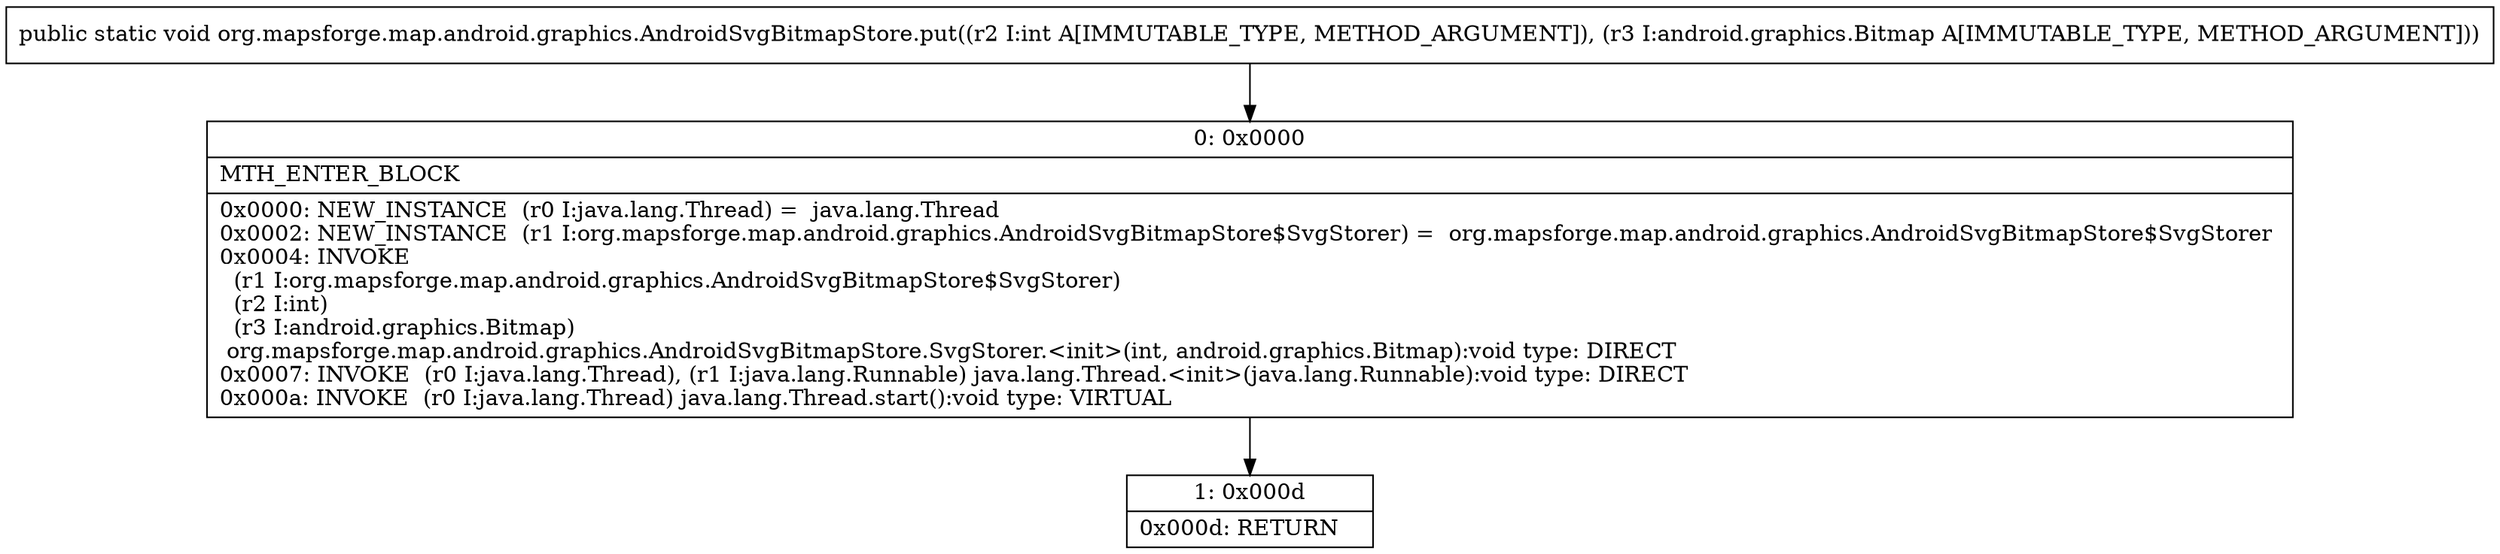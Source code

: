 digraph "CFG fororg.mapsforge.map.android.graphics.AndroidSvgBitmapStore.put(ILandroid\/graphics\/Bitmap;)V" {
Node_0 [shape=record,label="{0\:\ 0x0000|MTH_ENTER_BLOCK\l|0x0000: NEW_INSTANCE  (r0 I:java.lang.Thread) =  java.lang.Thread \l0x0002: NEW_INSTANCE  (r1 I:org.mapsforge.map.android.graphics.AndroidSvgBitmapStore$SvgStorer) =  org.mapsforge.map.android.graphics.AndroidSvgBitmapStore$SvgStorer \l0x0004: INVOKE  \l  (r1 I:org.mapsforge.map.android.graphics.AndroidSvgBitmapStore$SvgStorer)\l  (r2 I:int)\l  (r3 I:android.graphics.Bitmap)\l org.mapsforge.map.android.graphics.AndroidSvgBitmapStore.SvgStorer.\<init\>(int, android.graphics.Bitmap):void type: DIRECT \l0x0007: INVOKE  (r0 I:java.lang.Thread), (r1 I:java.lang.Runnable) java.lang.Thread.\<init\>(java.lang.Runnable):void type: DIRECT \l0x000a: INVOKE  (r0 I:java.lang.Thread) java.lang.Thread.start():void type: VIRTUAL \l}"];
Node_1 [shape=record,label="{1\:\ 0x000d|0x000d: RETURN   \l}"];
MethodNode[shape=record,label="{public static void org.mapsforge.map.android.graphics.AndroidSvgBitmapStore.put((r2 I:int A[IMMUTABLE_TYPE, METHOD_ARGUMENT]), (r3 I:android.graphics.Bitmap A[IMMUTABLE_TYPE, METHOD_ARGUMENT])) }"];
MethodNode -> Node_0;
Node_0 -> Node_1;
}

